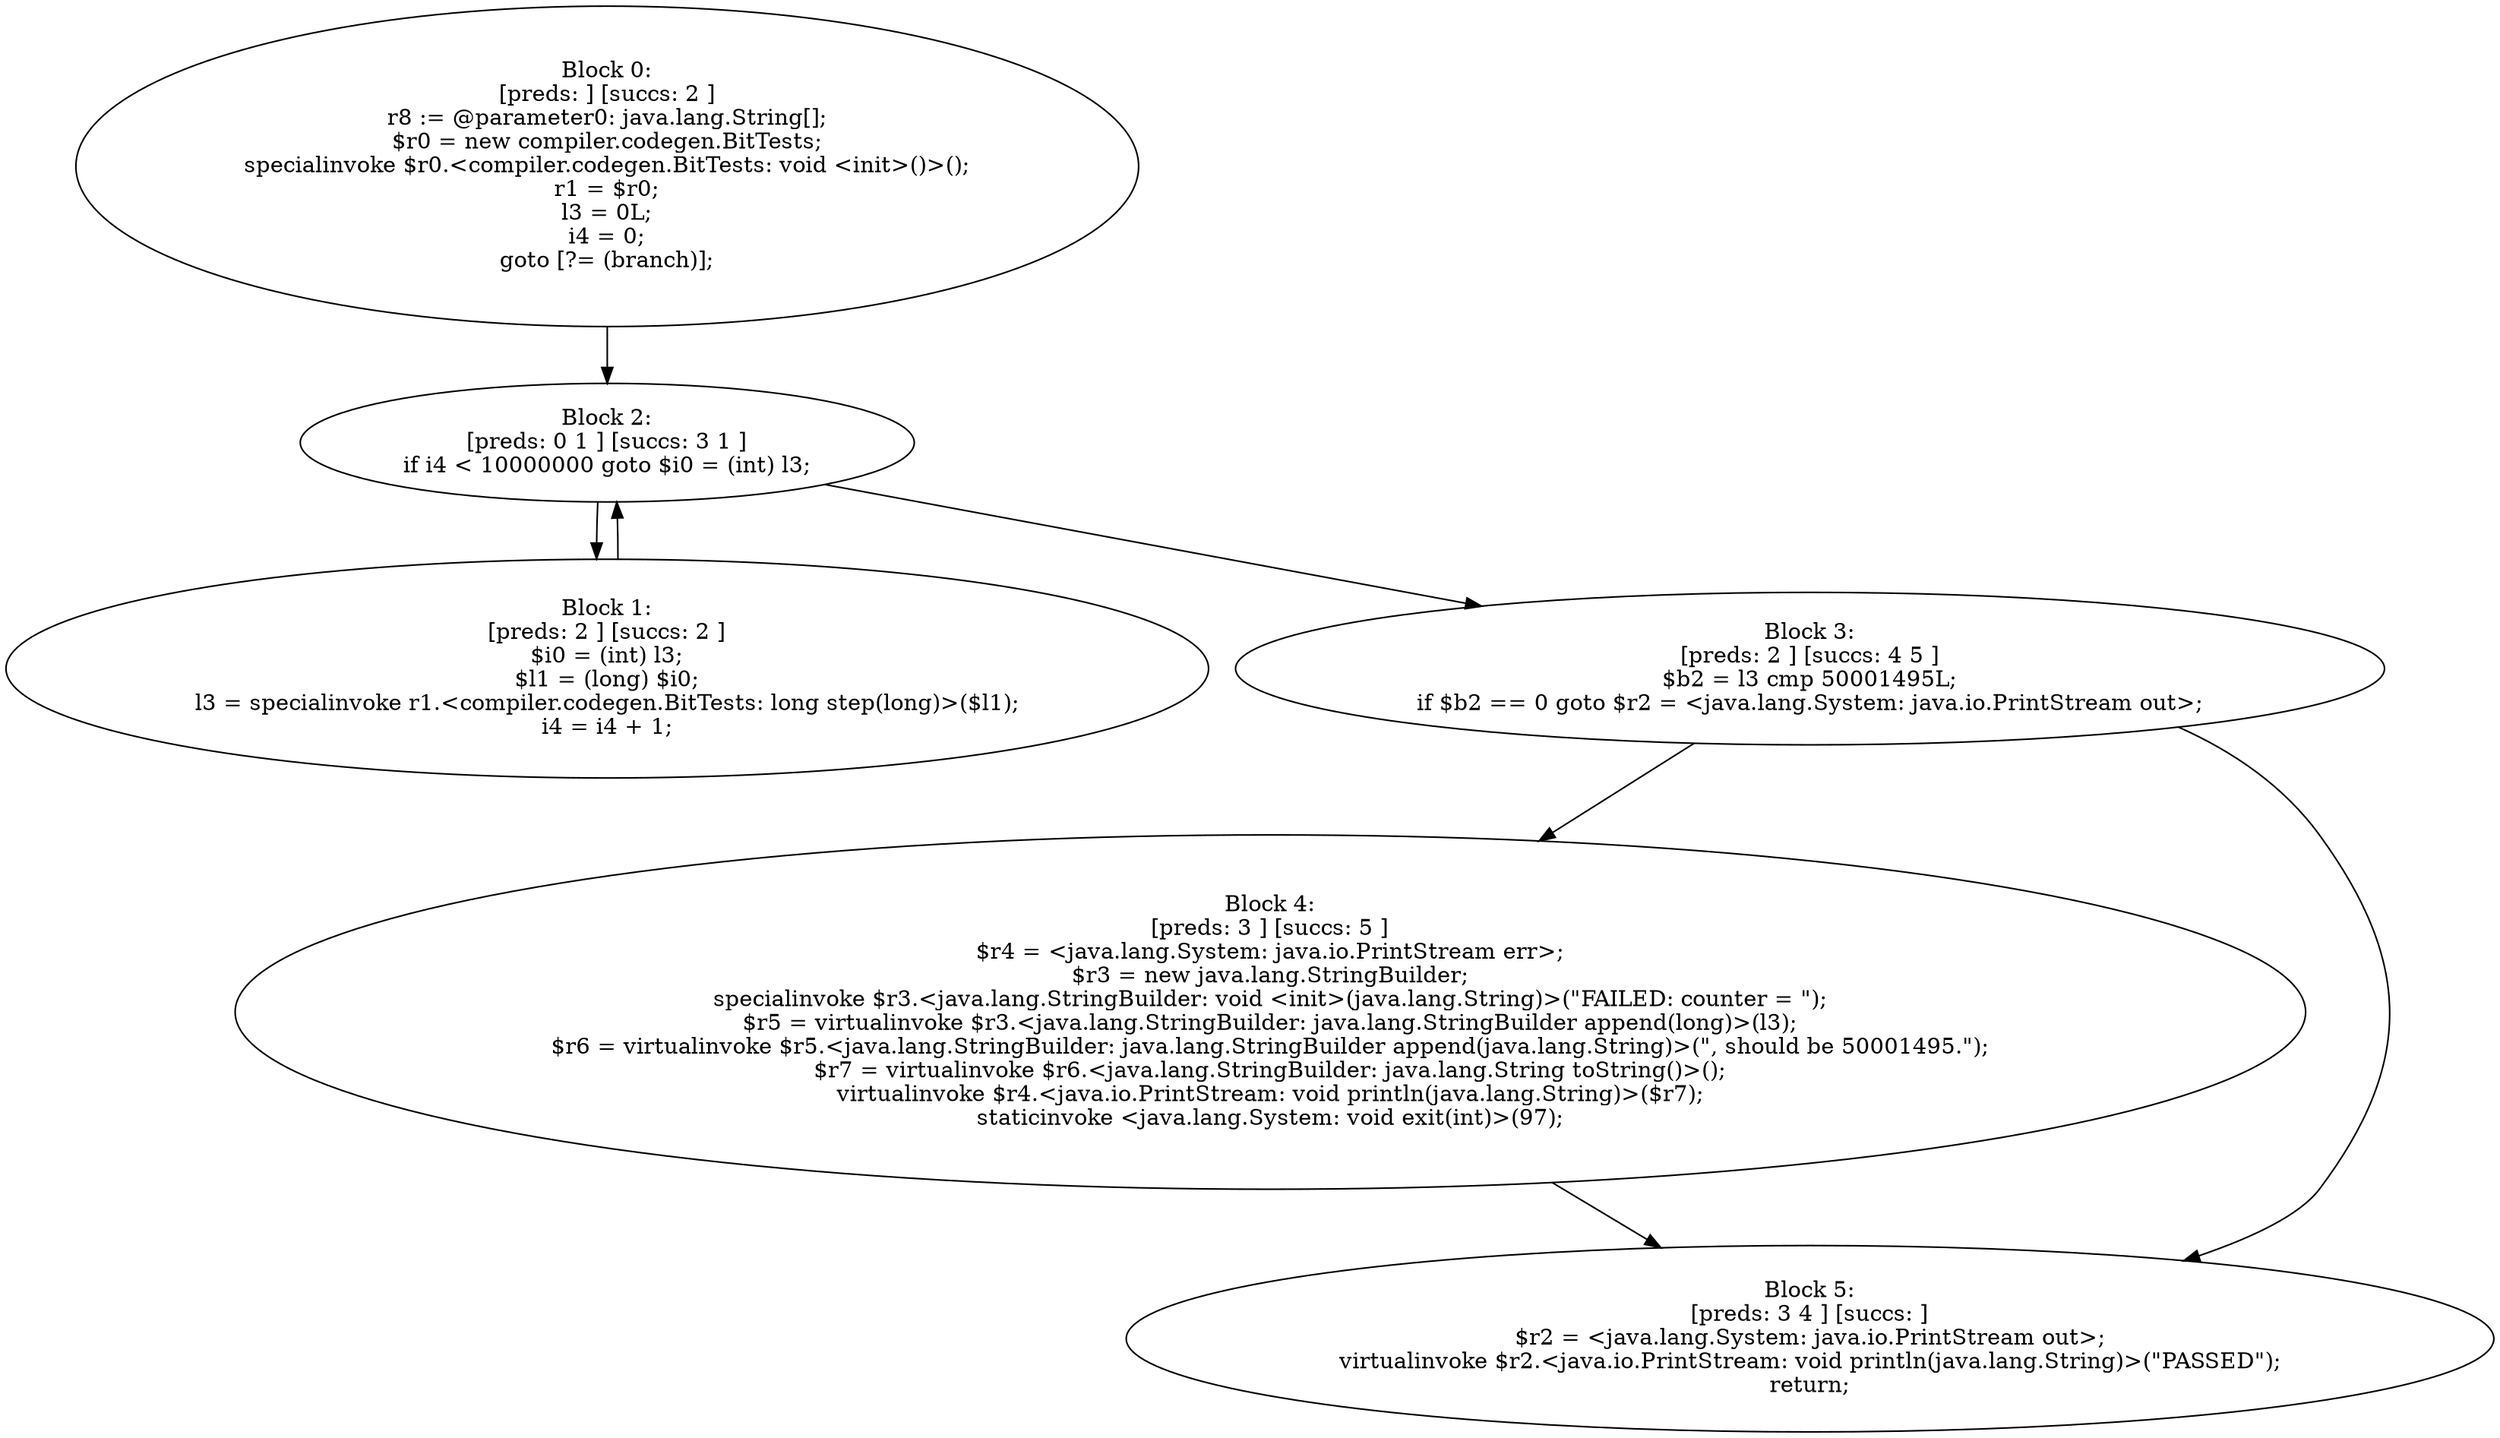 digraph "unitGraph" {
    "Block 0:
[preds: ] [succs: 2 ]
r8 := @parameter0: java.lang.String[];
$r0 = new compiler.codegen.BitTests;
specialinvoke $r0.<compiler.codegen.BitTests: void <init>()>();
r1 = $r0;
l3 = 0L;
i4 = 0;
goto [?= (branch)];
"
    "Block 1:
[preds: 2 ] [succs: 2 ]
$i0 = (int) l3;
$l1 = (long) $i0;
l3 = specialinvoke r1.<compiler.codegen.BitTests: long step(long)>($l1);
i4 = i4 + 1;
"
    "Block 2:
[preds: 0 1 ] [succs: 3 1 ]
if i4 < 10000000 goto $i0 = (int) l3;
"
    "Block 3:
[preds: 2 ] [succs: 4 5 ]
$b2 = l3 cmp 50001495L;
if $b2 == 0 goto $r2 = <java.lang.System: java.io.PrintStream out>;
"
    "Block 4:
[preds: 3 ] [succs: 5 ]
$r4 = <java.lang.System: java.io.PrintStream err>;
$r3 = new java.lang.StringBuilder;
specialinvoke $r3.<java.lang.StringBuilder: void <init>(java.lang.String)>(\"FAILED: counter = \");
$r5 = virtualinvoke $r3.<java.lang.StringBuilder: java.lang.StringBuilder append(long)>(l3);
$r6 = virtualinvoke $r5.<java.lang.StringBuilder: java.lang.StringBuilder append(java.lang.String)>(\", should be 50001495.\");
$r7 = virtualinvoke $r6.<java.lang.StringBuilder: java.lang.String toString()>();
virtualinvoke $r4.<java.io.PrintStream: void println(java.lang.String)>($r7);
staticinvoke <java.lang.System: void exit(int)>(97);
"
    "Block 5:
[preds: 3 4 ] [succs: ]
$r2 = <java.lang.System: java.io.PrintStream out>;
virtualinvoke $r2.<java.io.PrintStream: void println(java.lang.String)>(\"PASSED\");
return;
"
    "Block 0:
[preds: ] [succs: 2 ]
r8 := @parameter0: java.lang.String[];
$r0 = new compiler.codegen.BitTests;
specialinvoke $r0.<compiler.codegen.BitTests: void <init>()>();
r1 = $r0;
l3 = 0L;
i4 = 0;
goto [?= (branch)];
"->"Block 2:
[preds: 0 1 ] [succs: 3 1 ]
if i4 < 10000000 goto $i0 = (int) l3;
";
    "Block 1:
[preds: 2 ] [succs: 2 ]
$i0 = (int) l3;
$l1 = (long) $i0;
l3 = specialinvoke r1.<compiler.codegen.BitTests: long step(long)>($l1);
i4 = i4 + 1;
"->"Block 2:
[preds: 0 1 ] [succs: 3 1 ]
if i4 < 10000000 goto $i0 = (int) l3;
";
    "Block 2:
[preds: 0 1 ] [succs: 3 1 ]
if i4 < 10000000 goto $i0 = (int) l3;
"->"Block 3:
[preds: 2 ] [succs: 4 5 ]
$b2 = l3 cmp 50001495L;
if $b2 == 0 goto $r2 = <java.lang.System: java.io.PrintStream out>;
";
    "Block 2:
[preds: 0 1 ] [succs: 3 1 ]
if i4 < 10000000 goto $i0 = (int) l3;
"->"Block 1:
[preds: 2 ] [succs: 2 ]
$i0 = (int) l3;
$l1 = (long) $i0;
l3 = specialinvoke r1.<compiler.codegen.BitTests: long step(long)>($l1);
i4 = i4 + 1;
";
    "Block 3:
[preds: 2 ] [succs: 4 5 ]
$b2 = l3 cmp 50001495L;
if $b2 == 0 goto $r2 = <java.lang.System: java.io.PrintStream out>;
"->"Block 4:
[preds: 3 ] [succs: 5 ]
$r4 = <java.lang.System: java.io.PrintStream err>;
$r3 = new java.lang.StringBuilder;
specialinvoke $r3.<java.lang.StringBuilder: void <init>(java.lang.String)>(\"FAILED: counter = \");
$r5 = virtualinvoke $r3.<java.lang.StringBuilder: java.lang.StringBuilder append(long)>(l3);
$r6 = virtualinvoke $r5.<java.lang.StringBuilder: java.lang.StringBuilder append(java.lang.String)>(\", should be 50001495.\");
$r7 = virtualinvoke $r6.<java.lang.StringBuilder: java.lang.String toString()>();
virtualinvoke $r4.<java.io.PrintStream: void println(java.lang.String)>($r7);
staticinvoke <java.lang.System: void exit(int)>(97);
";
    "Block 3:
[preds: 2 ] [succs: 4 5 ]
$b2 = l3 cmp 50001495L;
if $b2 == 0 goto $r2 = <java.lang.System: java.io.PrintStream out>;
"->"Block 5:
[preds: 3 4 ] [succs: ]
$r2 = <java.lang.System: java.io.PrintStream out>;
virtualinvoke $r2.<java.io.PrintStream: void println(java.lang.String)>(\"PASSED\");
return;
";
    "Block 4:
[preds: 3 ] [succs: 5 ]
$r4 = <java.lang.System: java.io.PrintStream err>;
$r3 = new java.lang.StringBuilder;
specialinvoke $r3.<java.lang.StringBuilder: void <init>(java.lang.String)>(\"FAILED: counter = \");
$r5 = virtualinvoke $r3.<java.lang.StringBuilder: java.lang.StringBuilder append(long)>(l3);
$r6 = virtualinvoke $r5.<java.lang.StringBuilder: java.lang.StringBuilder append(java.lang.String)>(\", should be 50001495.\");
$r7 = virtualinvoke $r6.<java.lang.StringBuilder: java.lang.String toString()>();
virtualinvoke $r4.<java.io.PrintStream: void println(java.lang.String)>($r7);
staticinvoke <java.lang.System: void exit(int)>(97);
"->"Block 5:
[preds: 3 4 ] [succs: ]
$r2 = <java.lang.System: java.io.PrintStream out>;
virtualinvoke $r2.<java.io.PrintStream: void println(java.lang.String)>(\"PASSED\");
return;
";
}

